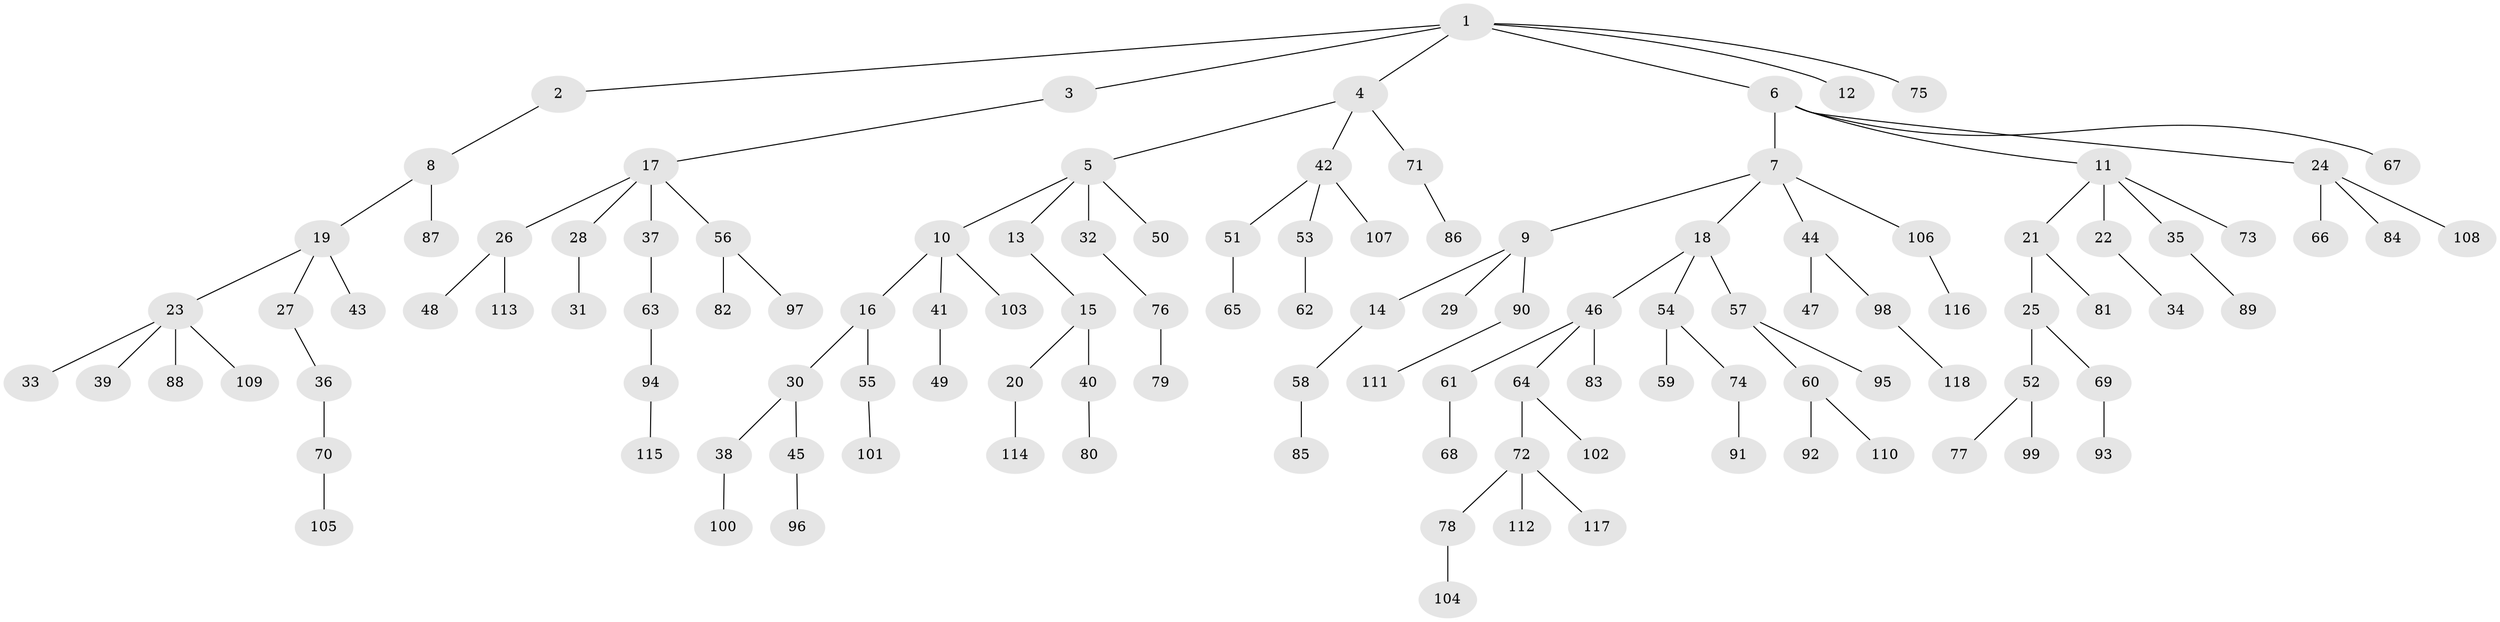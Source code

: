 // Generated by graph-tools (version 1.1) at 2025/26/03/09/25 03:26:28]
// undirected, 118 vertices, 117 edges
graph export_dot {
graph [start="1"]
  node [color=gray90,style=filled];
  1;
  2;
  3;
  4;
  5;
  6;
  7;
  8;
  9;
  10;
  11;
  12;
  13;
  14;
  15;
  16;
  17;
  18;
  19;
  20;
  21;
  22;
  23;
  24;
  25;
  26;
  27;
  28;
  29;
  30;
  31;
  32;
  33;
  34;
  35;
  36;
  37;
  38;
  39;
  40;
  41;
  42;
  43;
  44;
  45;
  46;
  47;
  48;
  49;
  50;
  51;
  52;
  53;
  54;
  55;
  56;
  57;
  58;
  59;
  60;
  61;
  62;
  63;
  64;
  65;
  66;
  67;
  68;
  69;
  70;
  71;
  72;
  73;
  74;
  75;
  76;
  77;
  78;
  79;
  80;
  81;
  82;
  83;
  84;
  85;
  86;
  87;
  88;
  89;
  90;
  91;
  92;
  93;
  94;
  95;
  96;
  97;
  98;
  99;
  100;
  101;
  102;
  103;
  104;
  105;
  106;
  107;
  108;
  109;
  110;
  111;
  112;
  113;
  114;
  115;
  116;
  117;
  118;
  1 -- 2;
  1 -- 3;
  1 -- 4;
  1 -- 6;
  1 -- 12;
  1 -- 75;
  2 -- 8;
  3 -- 17;
  4 -- 5;
  4 -- 42;
  4 -- 71;
  5 -- 10;
  5 -- 13;
  5 -- 32;
  5 -- 50;
  6 -- 7;
  6 -- 11;
  6 -- 24;
  6 -- 67;
  7 -- 9;
  7 -- 18;
  7 -- 44;
  7 -- 106;
  8 -- 19;
  8 -- 87;
  9 -- 14;
  9 -- 29;
  9 -- 90;
  10 -- 16;
  10 -- 41;
  10 -- 103;
  11 -- 21;
  11 -- 22;
  11 -- 35;
  11 -- 73;
  13 -- 15;
  14 -- 58;
  15 -- 20;
  15 -- 40;
  16 -- 30;
  16 -- 55;
  17 -- 26;
  17 -- 28;
  17 -- 37;
  17 -- 56;
  18 -- 46;
  18 -- 54;
  18 -- 57;
  19 -- 23;
  19 -- 27;
  19 -- 43;
  20 -- 114;
  21 -- 25;
  21 -- 81;
  22 -- 34;
  23 -- 33;
  23 -- 39;
  23 -- 88;
  23 -- 109;
  24 -- 66;
  24 -- 84;
  24 -- 108;
  25 -- 52;
  25 -- 69;
  26 -- 48;
  26 -- 113;
  27 -- 36;
  28 -- 31;
  30 -- 38;
  30 -- 45;
  32 -- 76;
  35 -- 89;
  36 -- 70;
  37 -- 63;
  38 -- 100;
  40 -- 80;
  41 -- 49;
  42 -- 51;
  42 -- 53;
  42 -- 107;
  44 -- 47;
  44 -- 98;
  45 -- 96;
  46 -- 61;
  46 -- 64;
  46 -- 83;
  51 -- 65;
  52 -- 77;
  52 -- 99;
  53 -- 62;
  54 -- 59;
  54 -- 74;
  55 -- 101;
  56 -- 82;
  56 -- 97;
  57 -- 60;
  57 -- 95;
  58 -- 85;
  60 -- 92;
  60 -- 110;
  61 -- 68;
  63 -- 94;
  64 -- 72;
  64 -- 102;
  69 -- 93;
  70 -- 105;
  71 -- 86;
  72 -- 78;
  72 -- 112;
  72 -- 117;
  74 -- 91;
  76 -- 79;
  78 -- 104;
  90 -- 111;
  94 -- 115;
  98 -- 118;
  106 -- 116;
}
